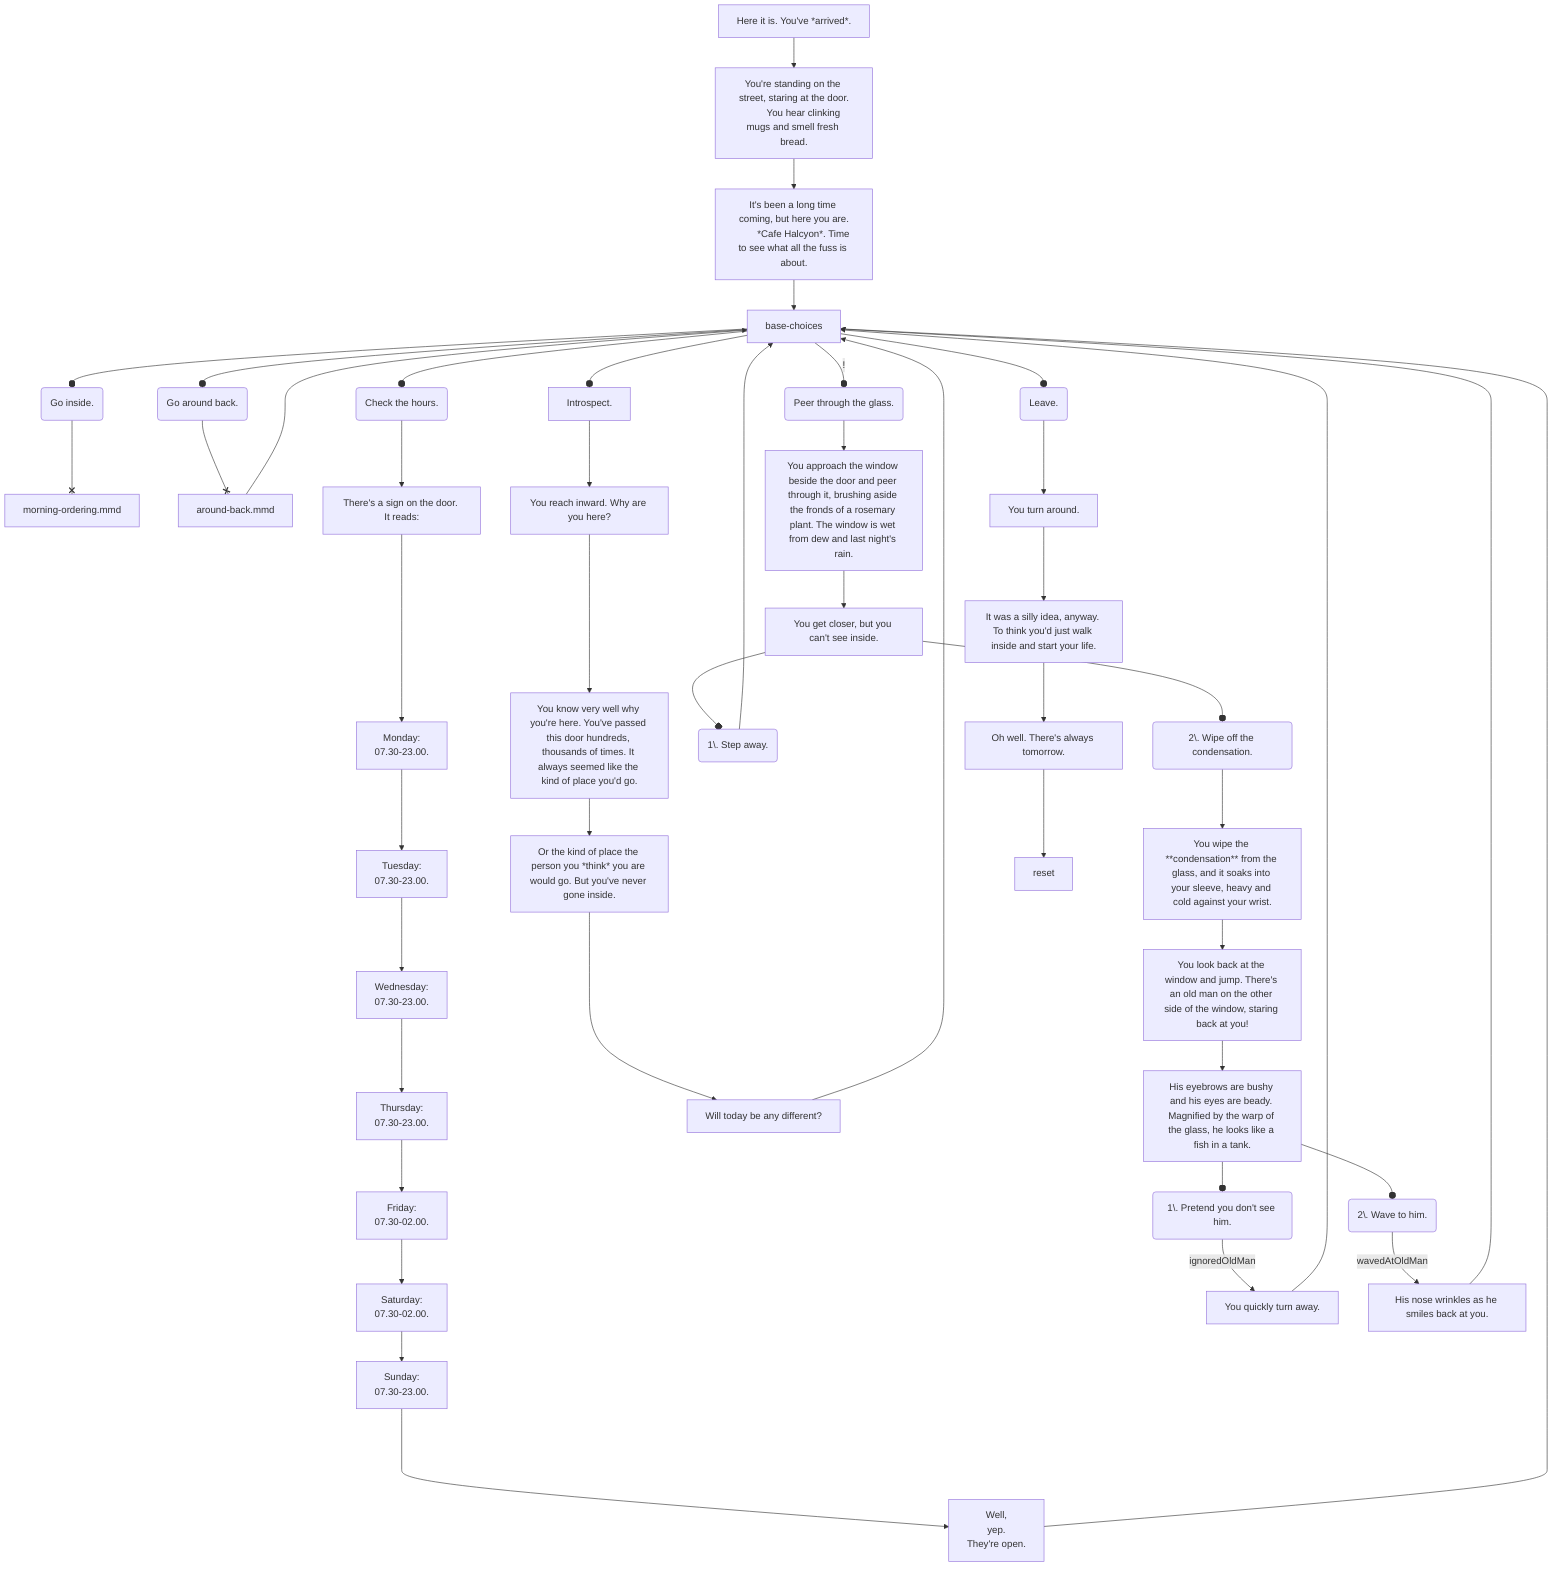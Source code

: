 flowchart TD
    i[Here it is. You've *arrived*.]
    --> ii[
        You're standing on the street, staring at the door.
        You hear clinking mugs and smell fresh bread.
    ]
    --> iii[
        It's been a long time coming, but here you are.
        *Cafe Halcyon*. Time to see what all the fuss is about.
    ]
    iii --> base-choices
    
    %% hub
    base-choices --o go-inside(Go inside.) --x inside[morning-ordering.mmd]
    base-choices --o check-hours(Check the hours.)
    base-choices --o investigate-feelings[Introspect.]
    base-choices -- ! --o peer-through-glass(Peer through the glass.)
    base-choices --o go-around-back(Go around back.) --x around-back[around-back.mmd] --> base-choices
    base-choices --o leave(Leave.)

    %% 
    %% hours
    %% 

    check-hours 
    --> check-hours-i[There's a sign on the door. It reads:]
    ---> mon[
        Monday:
        07.30-23.00.
    ]
    --> tues[
        Tuesday:
        07.30-23.00.
    ]
    --> wed[
        Wednesday:
        07.30-23.00.
    ]
    --> thurs[
        Thursday:
        07.30-23.00.
    ]
    --> fri[
        Friday:
        07.30-02.00.
    ]
    --> sat[
        Saturday:
        07.30-02.00.
    ]
    --> sun[
        Sunday:
        07.30-23.00.
    ]
    ----> check-hours-iii[
        Well,
        yep.
        They're open.
    ]
    --> base-choices

    %% 
    %% investigate your feelings
    %% 

    investigate-feelings --> if1[You reach inward. Why are you here?]
    ---> if6[You know very well why you're here. You've passed this door hundreds, thousands of times. It always seemed like the kind of place you'd go.]
    --> if5[Or the kind of place the person you *think* you are would go. But you've never gone inside.]
    ---> if8[Will today be any different?]
    --> base-choices

    %% 
    %% peer through glass
    %% 

    peer-through-glass --> peer-through-glass-i[You approach the window beside the door and peer through it, brushing aside the fronds of a rosemary plant. The window is wet from dew and last night's rain.]
    --> peer-through-glass-ii[You get closer, but you can't see inside.]

    %% don't wipe glass
    peer-through-glass-ii 
    --o peer-through-glass-ii-i(1\. Step away.)
    --> base-choices

    %% surprise! old man
    peer-through-glass-ii --o peer-through-glass-ii-ii(2\. Wipe off the condensation.) 
    --> peer-through-glass-iii[You wipe the **condensation** from the glass, and it soaks into your sleeve, heavy and cold against your wrist.]
    --> peer-through-glass-iv[You look back at the window and jump. There's an old man on the other side of the window, staring back at you!]
    --> peer-through-glass-v[His eyebrows are bushy and his eyes are beady. Magnified by the warp of the glass, he looks like a fish in a tank.]

    %% ignore him
    peer-through-glass-v --o peer-through-glass-v-i(1\. Pretend you don't see him.) 
    -- ignoredOldMan --> peer-through-glass-v-i-i[You quickly turn away.] 
    --> base-choices

    %% wave at him
    peer-through-glass-v --o peer-through-glass-v-ii(2\. Wave to him.) 
    -- wavedAtOldMan --> peer-through-glass-v-ii-i[His nose wrinkles as he smiles back at you.] 
    --> base-choices
    
    %% 
    %% leave
    %% 

    leave --> leave-i[You turn around.]
    --> leave-ii[It was a silly idea, anyway. To think you'd just walk inside and start your life.]
    --> leave-iii[Oh well. There's always tomorrow.]
    --> reset